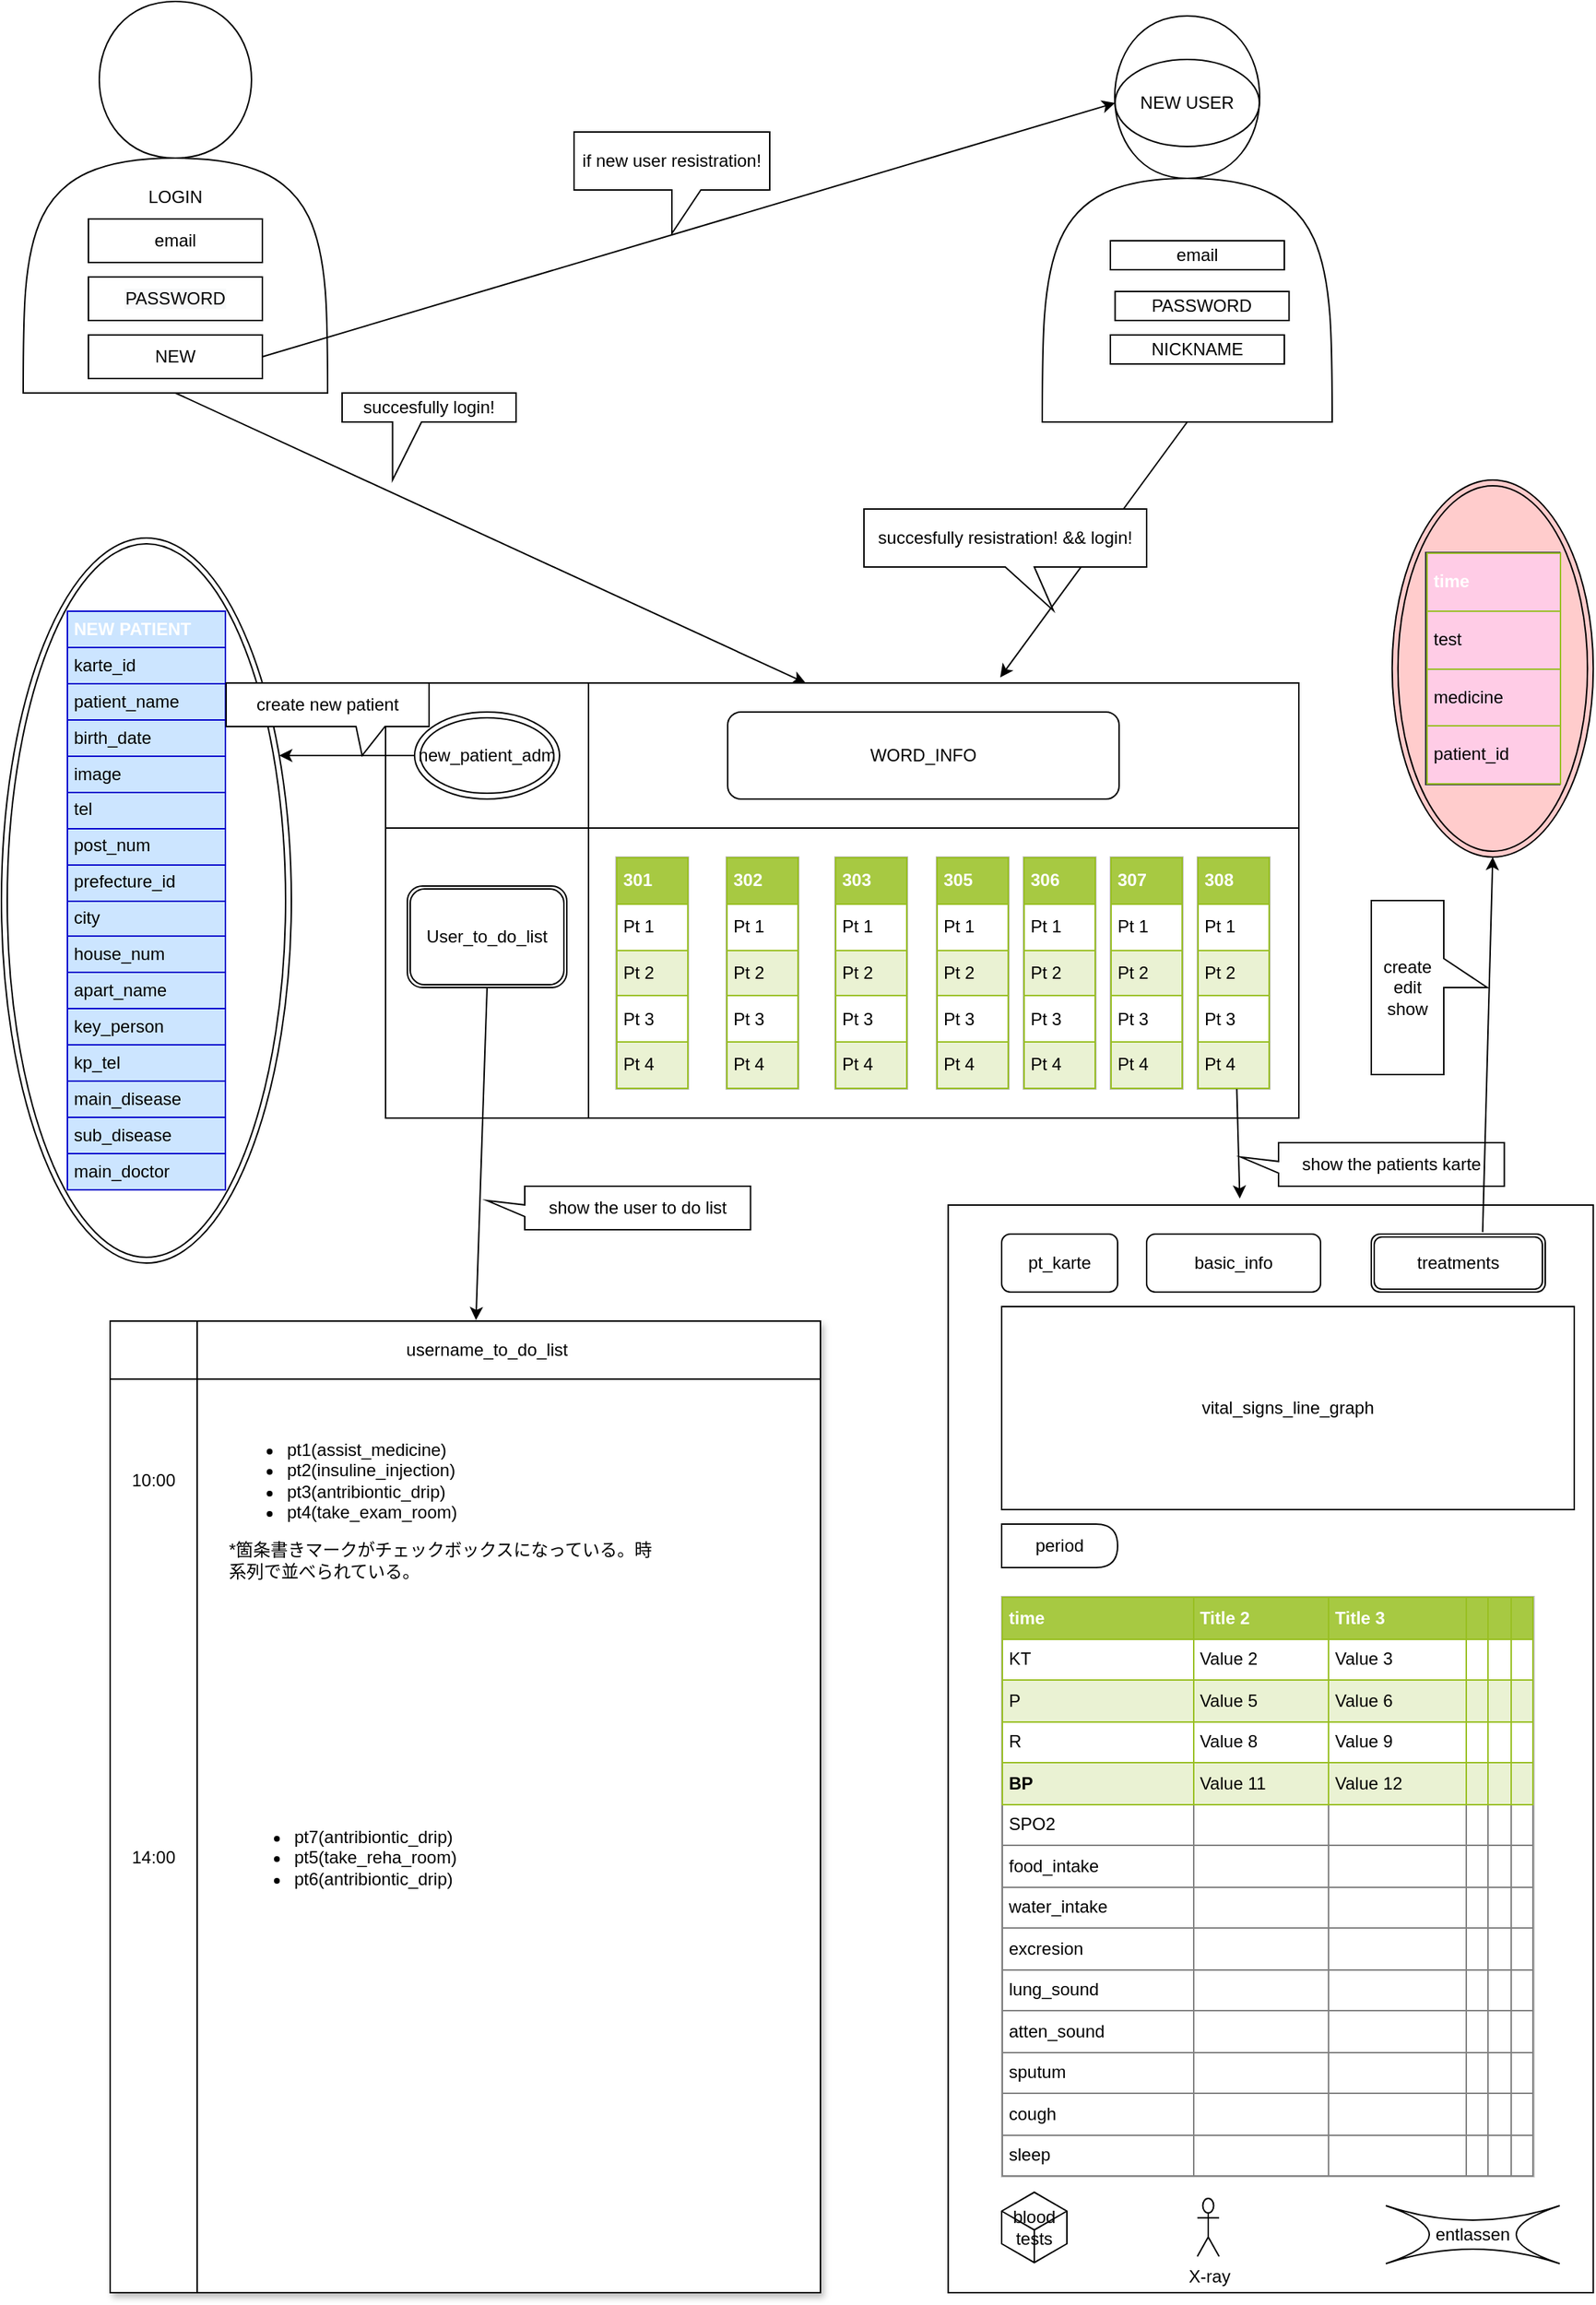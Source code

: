<mxfile version="13.1.3">
    <diagram id="6hGFLwfOUW9BJ-s0fimq" name="Page-1">
        <mxGraphModel dx="591" dy="654" grid="1" gridSize="10" guides="1" tooltips="1" connect="1" arrows="1" fold="1" page="1" pageScale="1" pageWidth="1169" pageHeight="1654" math="0" shadow="0">
            <root>
                <mxCell id="0"/>
                <mxCell id="1" parent="0"/>
                <mxCell id="137" value="" style="ellipse;shape=doubleEllipse;whiteSpace=wrap;html=1;labelBackgroundColor=#FFCCE6;fillColor=#FFCCCC;gradientColor=none;" parent="1" vertex="1">
                    <mxGeometry x="984.38" y="370" width="138.75" height="260" as="geometry"/>
                </mxCell>
                <mxCell id="111" value="" style="shape=internalStorage;whiteSpace=wrap;html=1;backgroundOutline=1;shadow=1;glass=0;comic=0;gradientColor=none;dx=60;dy=40;" parent="1" vertex="1">
                    <mxGeometry x="100" y="950" width="490" height="670" as="geometry"/>
                </mxCell>
                <mxCell id="61" value="" style="shape=internalStorage;whiteSpace=wrap;html=1;backgroundOutline=1;shadow=0;glass=0;comic=0;gradientColor=none;dx=140;dy=100;" parent="1" vertex="1">
                    <mxGeometry x="290" y="510" width="630" height="300" as="geometry"/>
                </mxCell>
                <mxCell id="28" value="LOGIN" style="shape=actor;whiteSpace=wrap;html=1;shadow=0;glass=0;comic=0;gradientColor=none;" parent="1" vertex="1">
                    <mxGeometry x="40" y="40" width="210" height="270" as="geometry"/>
                </mxCell>
                <mxCell id="30" value="email" style="rounded=0;whiteSpace=wrap;html=1;shadow=0;glass=0;comic=0;gradientColor=none;" parent="1" vertex="1">
                    <mxGeometry x="85" y="190" width="120" height="30" as="geometry"/>
                </mxCell>
                <mxCell id="31" value="&lt;meta charset=&quot;utf-8&quot;&gt;&lt;span style=&quot;color: rgb(0, 0, 0); font-family: Helvetica; font-size: 12px; font-style: normal; font-variant-ligatures: normal; font-variant-caps: normal; font-weight: 400; letter-spacing: normal; orphans: 2; text-align: center; text-indent: 0px; text-transform: none; widows: 2; word-spacing: 0px; -webkit-text-stroke-width: 0px; background-color: rgb(248, 249, 250); text-decoration-style: initial; text-decoration-color: initial; float: none; display: inline !important;&quot;&gt;PASSWORD&lt;/span&gt;" style="rounded=0;whiteSpace=wrap;html=1;shadow=0;glass=0;comic=0;gradientColor=none;" parent="1" vertex="1">
                    <mxGeometry x="85" y="230" width="120" height="30" as="geometry"/>
                </mxCell>
                <mxCell id="6" value="NEW" style="rounded=0;whiteSpace=wrap;html=1;" parent="1" vertex="1">
                    <mxGeometry x="85" y="270" width="120" height="30" as="geometry"/>
                </mxCell>
                <mxCell id="32" value="" style="shape=actor;whiteSpace=wrap;html=1;shadow=0;glass=0;comic=0;gradientColor=none;" parent="1" vertex="1">
                    <mxGeometry x="743" y="50" width="200" height="280" as="geometry"/>
                </mxCell>
                <mxCell id="7" value="email" style="rounded=0;whiteSpace=wrap;html=1;" parent="1" vertex="1">
                    <mxGeometry x="790" y="205" width="120" height="20" as="geometry"/>
                </mxCell>
                <mxCell id="8" value="&lt;span&gt;PASSWORD&lt;/span&gt;" style="rounded=0;whiteSpace=wrap;html=1;" parent="1" vertex="1">
                    <mxGeometry x="793.25" y="240" width="120" height="20" as="geometry"/>
                </mxCell>
                <mxCell id="14" value="NICKNAME" style="rounded=0;whiteSpace=wrap;html=1;" parent="1" vertex="1">
                    <mxGeometry x="790" y="270" width="120" height="20" as="geometry"/>
                </mxCell>
                <mxCell id="39" value="NEW USER" style="ellipse;whiteSpace=wrap;html=1;shadow=0;glass=0;comic=0;gradientColor=none;" parent="1" vertex="1">
                    <mxGeometry x="793.25" y="80" width="99.5" height="60" as="geometry"/>
                </mxCell>
                <mxCell id="51" value="&lt;table border=&quot;1&quot; width=&quot;100%&quot; cellpadding=&quot;4&quot; style=&quot;width: 100% ; height: 100% ; border-collapse: collapse&quot;&gt;&lt;tbody&gt;&lt;tr style=&quot;background-color: #a7c942 ; color: #ffffff ; border: 1px solid #98bf21&quot;&gt;&lt;th align=&quot;left&quot;&gt;301&lt;/th&gt;&lt;/tr&gt;&lt;tr style=&quot;border: 1px solid #98bf21&quot;&gt;&lt;td&gt;Pt 1&lt;/td&gt;&lt;/tr&gt;&lt;tr style=&quot;background-color: #eaf2d3 ; border: 1px solid #98bf21&quot;&gt;&lt;td&gt;Pt 2&lt;/td&gt;&lt;/tr&gt;&lt;tr style=&quot;border: 1px solid #98bf21&quot;&gt;&lt;td&gt;Pt 3&lt;/td&gt;&lt;/tr&gt;&lt;tr style=&quot;background-color: #eaf2d3 ; border: 1px solid #98bf21&quot;&gt;&lt;td&gt;Pt 4&lt;/td&gt;&lt;/tr&gt;&lt;/tbody&gt;&lt;/table&gt;" style="text;html=1;strokeColor=#c0c0c0;fillColor=#ffffff;overflow=fill;rounded=0;shadow=0;glass=0;comic=0;" parent="1" vertex="1">
                    <mxGeometry x="448.88" y="630" width="50" height="160" as="geometry"/>
                </mxCell>
                <mxCell id="52" value="&lt;table border=&quot;1&quot; width=&quot;100%&quot; cellpadding=&quot;4&quot; style=&quot;width: 100% ; height: 100% ; border-collapse: collapse&quot;&gt;&lt;tbody&gt;&lt;tr style=&quot;background-color: #a7c942 ; color: #ffffff ; border: 1px solid #98bf21&quot;&gt;&lt;th align=&quot;left&quot;&gt;302&lt;/th&gt;&lt;/tr&gt;&lt;tr style=&quot;border: 1px solid #98bf21&quot;&gt;&lt;td&gt;Pt 1&lt;/td&gt;&lt;/tr&gt;&lt;tr style=&quot;background-color: #eaf2d3 ; border: 1px solid #98bf21&quot;&gt;&lt;td&gt;Pt 2&lt;/td&gt;&lt;/tr&gt;&lt;tr style=&quot;border: 1px solid #98bf21&quot;&gt;&lt;td&gt;Pt 3&lt;/td&gt;&lt;/tr&gt;&lt;tr style=&quot;background-color: #eaf2d3 ; border: 1px solid #98bf21&quot;&gt;&lt;td&gt;Pt 4&lt;/td&gt;&lt;/tr&gt;&lt;/tbody&gt;&lt;/table&gt;" style="text;html=1;strokeColor=#c0c0c0;fillColor=#ffffff;overflow=fill;rounded=0;shadow=0;glass=0;comic=0;" parent="1" vertex="1">
                    <mxGeometry x="525" y="630" width="50" height="160" as="geometry"/>
                </mxCell>
                <mxCell id="53" value="&lt;table border=&quot;1&quot; width=&quot;100%&quot; cellpadding=&quot;4&quot; style=&quot;width: 100% ; height: 100% ; border-collapse: collapse&quot;&gt;&lt;tbody&gt;&lt;tr style=&quot;background-color: #a7c942 ; color: #ffffff ; border: 1px solid #98bf21&quot;&gt;&lt;th align=&quot;left&quot;&gt;303&lt;/th&gt;&lt;/tr&gt;&lt;tr style=&quot;border: 1px solid #98bf21&quot;&gt;&lt;td&gt;Pt 1&lt;/td&gt;&lt;/tr&gt;&lt;tr style=&quot;background-color: #eaf2d3 ; border: 1px solid #98bf21&quot;&gt;&lt;td&gt;Pt 2&lt;/td&gt;&lt;/tr&gt;&lt;tr style=&quot;border: 1px solid #98bf21&quot;&gt;&lt;td&gt;Pt 3&lt;/td&gt;&lt;/tr&gt;&lt;tr style=&quot;background-color: #eaf2d3 ; border: 1px solid #98bf21&quot;&gt;&lt;td&gt;Pt 4&lt;/td&gt;&lt;/tr&gt;&lt;/tbody&gt;&lt;/table&gt;" style="text;html=1;strokeColor=#c0c0c0;fillColor=#ffffff;overflow=fill;rounded=0;shadow=0;glass=0;comic=0;" parent="1" vertex="1">
                    <mxGeometry x="600" y="630" width="50" height="160" as="geometry"/>
                </mxCell>
                <mxCell id="54" value="&lt;table border=&quot;1&quot; width=&quot;100%&quot; cellpadding=&quot;4&quot; style=&quot;width: 100% ; height: 100% ; border-collapse: collapse&quot;&gt;&lt;tbody&gt;&lt;tr style=&quot;background-color: #a7c942 ; color: #ffffff ; border: 1px solid #98bf21&quot;&gt;&lt;th align=&quot;left&quot;&gt;305&lt;/th&gt;&lt;/tr&gt;&lt;tr style=&quot;border: 1px solid #98bf21&quot;&gt;&lt;td&gt;Pt 1&lt;/td&gt;&lt;/tr&gt;&lt;tr style=&quot;background-color: #eaf2d3 ; border: 1px solid #98bf21&quot;&gt;&lt;td&gt;Pt 2&lt;/td&gt;&lt;/tr&gt;&lt;tr style=&quot;border: 1px solid #98bf21&quot;&gt;&lt;td&gt;Pt 3&lt;/td&gt;&lt;/tr&gt;&lt;tr style=&quot;background-color: #eaf2d3 ; border: 1px solid #98bf21&quot;&gt;&lt;td&gt;Pt 4&lt;/td&gt;&lt;/tr&gt;&lt;/tbody&gt;&lt;/table&gt;" style="text;html=1;strokeColor=#c0c0c0;fillColor=#ffffff;overflow=fill;rounded=0;shadow=0;glass=0;comic=0;" parent="1" vertex="1">
                    <mxGeometry x="670" y="630" width="50" height="160" as="geometry"/>
                </mxCell>
                <mxCell id="55" value="&lt;table border=&quot;1&quot; width=&quot;100%&quot; cellpadding=&quot;4&quot; style=&quot;width: 100% ; height: 100% ; border-collapse: collapse&quot;&gt;&lt;tbody&gt;&lt;tr style=&quot;background-color: #a7c942 ; color: #ffffff ; border: 1px solid #98bf21&quot;&gt;&lt;th align=&quot;left&quot;&gt;306&lt;/th&gt;&lt;/tr&gt;&lt;tr style=&quot;border: 1px solid #98bf21&quot;&gt;&lt;td&gt;Pt 1&lt;/td&gt;&lt;/tr&gt;&lt;tr style=&quot;background-color: #eaf2d3 ; border: 1px solid #98bf21&quot;&gt;&lt;td&gt;Pt 2&lt;/td&gt;&lt;/tr&gt;&lt;tr style=&quot;border: 1px solid #98bf21&quot;&gt;&lt;td&gt;Pt 3&lt;/td&gt;&lt;/tr&gt;&lt;tr style=&quot;background-color: #eaf2d3 ; border: 1px solid #98bf21&quot;&gt;&lt;td&gt;Pt 4&lt;/td&gt;&lt;/tr&gt;&lt;/tbody&gt;&lt;/table&gt;" style="text;html=1;strokeColor=#c0c0c0;fillColor=#ffffff;overflow=fill;rounded=0;shadow=0;glass=0;comic=0;" parent="1" vertex="1">
                    <mxGeometry x="730" y="630" width="50" height="160" as="geometry"/>
                </mxCell>
                <mxCell id="57" value="&lt;table border=&quot;1&quot; width=&quot;100%&quot; cellpadding=&quot;4&quot; style=&quot;width: 100% ; height: 100% ; border-collapse: collapse&quot;&gt;&lt;tbody&gt;&lt;tr style=&quot;background-color: #a7c942 ; color: #ffffff ; border: 1px solid #98bf21&quot;&gt;&lt;th align=&quot;left&quot;&gt;307&lt;/th&gt;&lt;/tr&gt;&lt;tr style=&quot;border: 1px solid #98bf21&quot;&gt;&lt;td&gt;Pt 1&lt;/td&gt;&lt;/tr&gt;&lt;tr style=&quot;background-color: #eaf2d3 ; border: 1px solid #98bf21&quot;&gt;&lt;td&gt;Pt 2&lt;/td&gt;&lt;/tr&gt;&lt;tr style=&quot;border: 1px solid #98bf21&quot;&gt;&lt;td&gt;Pt 3&lt;/td&gt;&lt;/tr&gt;&lt;tr style=&quot;background-color: #eaf2d3 ; border: 1px solid #98bf21&quot;&gt;&lt;td&gt;Pt 4&lt;/td&gt;&lt;/tr&gt;&lt;/tbody&gt;&lt;/table&gt;" style="text;html=1;strokeColor=#c0c0c0;fillColor=#ffffff;overflow=fill;rounded=0;shadow=0;glass=0;comic=0;" parent="1" vertex="1">
                    <mxGeometry x="790" y="630" width="50" height="160" as="geometry"/>
                </mxCell>
                <mxCell id="58" value="&lt;table border=&quot;1&quot; width=&quot;100%&quot; cellpadding=&quot;4&quot; style=&quot;width: 100% ; height: 100% ; border-collapse: collapse&quot;&gt;&lt;tbody&gt;&lt;tr style=&quot;background-color: #a7c942 ; color: #ffffff ; border: 1px solid #98bf21&quot;&gt;&lt;th align=&quot;left&quot;&gt;308&lt;/th&gt;&lt;/tr&gt;&lt;tr style=&quot;border: 1px solid #98bf21&quot;&gt;&lt;td&gt;Pt 1&lt;/td&gt;&lt;/tr&gt;&lt;tr style=&quot;background-color: #eaf2d3 ; border: 1px solid #98bf21&quot;&gt;&lt;td&gt;Pt 2&lt;/td&gt;&lt;/tr&gt;&lt;tr style=&quot;border: 1px solid #98bf21&quot;&gt;&lt;td&gt;Pt 3&lt;/td&gt;&lt;/tr&gt;&lt;tr style=&quot;background-color: #eaf2d3 ; border: 1px solid #98bf21&quot;&gt;&lt;td&gt;Pt 4&lt;/td&gt;&lt;/tr&gt;&lt;/tbody&gt;&lt;/table&gt;" style="text;html=1;strokeColor=#c0c0c0;fillColor=#ffffff;overflow=fill;rounded=0;shadow=0;glass=0;comic=0;" parent="1" vertex="1">
                    <mxGeometry x="850" y="630" width="50" height="160" as="geometry"/>
                </mxCell>
                <mxCell id="59" value="&lt;div&gt;&lt;span&gt;new_patient_adm&lt;/span&gt;&lt;/div&gt;" style="ellipse;shape=doubleEllipse;whiteSpace=wrap;html=1;shadow=0;glass=0;comic=0;gradientColor=none;" parent="1" vertex="1">
                    <mxGeometry x="310" y="530" width="100" height="60" as="geometry"/>
                </mxCell>
                <mxCell id="41" value="User_to_do_list" style="shape=ext;double=1;rounded=1;whiteSpace=wrap;html=1;shadow=0;glass=0;comic=0;gradientColor=none;" parent="1" vertex="1">
                    <mxGeometry x="305" y="650" width="110" height="70" as="geometry"/>
                </mxCell>
                <mxCell id="62" value="WORD_INFO" style="rounded=1;whiteSpace=wrap;html=1;shadow=0;glass=0;comic=0;gradientColor=none;" parent="1" vertex="1">
                    <mxGeometry x="526" y="530" width="270" height="60" as="geometry"/>
                </mxCell>
                <mxCell id="63" value="" style="endArrow=classic;html=1;exitX=0.5;exitY=1;exitDx=0;exitDy=0;entryX=0.46;entryY=0;entryDx=0;entryDy=0;entryPerimeter=0;" parent="1" source="28" target="61" edge="1">
                    <mxGeometry width="50" height="50" relative="1" as="geometry">
                        <mxPoint x="180" y="430" as="sourcePoint"/>
                        <mxPoint x="230" y="380" as="targetPoint"/>
                    </mxGeometry>
                </mxCell>
                <mxCell id="66" value="" style="endArrow=classic;html=1;exitX=0.5;exitY=1;exitDx=0;exitDy=0;entryX=0.673;entryY=-0.013;entryDx=0;entryDy=0;entryPerimeter=0;" parent="1" source="32" target="61" edge="1">
                    <mxGeometry width="50" height="50" relative="1" as="geometry">
                        <mxPoint x="370" y="460" as="sourcePoint"/>
                        <mxPoint x="470" y="517" as="targetPoint"/>
                    </mxGeometry>
                </mxCell>
                <mxCell id="67" value="" style="endArrow=classic;html=1;exitX=1;exitY=0.5;exitDx=0;exitDy=0;entryX=0;entryY=0.5;entryDx=0;entryDy=0;" parent="1" source="6" target="39" edge="1">
                    <mxGeometry width="50" height="50" relative="1" as="geometry">
                        <mxPoint x="370" y="430" as="sourcePoint"/>
                        <mxPoint x="420" y="380" as="targetPoint"/>
                    </mxGeometry>
                </mxCell>
                <mxCell id="68" value="if new user resistration!" style="shape=callout;whiteSpace=wrap;html=1;perimeter=calloutPerimeter;shadow=0;glass=0;comic=0;gradientColor=none;" parent="1" vertex="1">
                    <mxGeometry x="420" y="130" width="135" height="70" as="geometry"/>
                </mxCell>
                <mxCell id="69" value="succesfully login!" style="shape=callout;whiteSpace=wrap;html=1;perimeter=calloutPerimeter;shadow=0;glass=0;comic=0;gradientColor=none;size=40;position=0.29;position2=0.29;" parent="1" vertex="1">
                    <mxGeometry x="260" y="310" width="120" height="60" as="geometry"/>
                </mxCell>
                <mxCell id="70" value="&lt;span&gt;succesfully&amp;nbsp;&lt;/span&gt;resistration&lt;span&gt;! &amp;amp;&amp;amp; login!&lt;/span&gt;" style="shape=callout;whiteSpace=wrap;html=1;perimeter=calloutPerimeter;shadow=0;glass=0;comic=0;gradientColor=none;position2=0.67;" parent="1" vertex="1">
                    <mxGeometry x="620" y="390" width="195" height="70" as="geometry"/>
                </mxCell>
                <mxCell id="75" value="" style="ellipse;shape=doubleEllipse;whiteSpace=wrap;html=1;shadow=0;glass=0;comic=0;gradientColor=none;" parent="1" vertex="1">
                    <mxGeometry x="25" y="410" width="200" height="500" as="geometry"/>
                </mxCell>
                <mxCell id="76" value="&lt;table width=&quot;100%&quot; cellpadding=&quot;4&quot; style=&quot;width: 100% ; height: 100% ; background-color: rgb(204 , 229 , 255) ; border: 1px solid rgb(0 , 0 , 204) ; border-collapse: collapse&quot; border=&quot;1&quot;&gt;&lt;tbody&gt;&lt;tr style=&quot;color: rgb(255 , 255 , 255)&quot;&gt;&lt;th align=&quot;left&quot;&gt;NEW PATIENT&lt;/th&gt;&lt;/tr&gt;&lt;tr&gt;&lt;td&gt;karte_id&lt;br&gt;&lt;/td&gt;&lt;/tr&gt;&lt;tr&gt;&lt;td&gt;patient_name&lt;/td&gt;&lt;/tr&gt;&lt;tr&gt;&lt;td&gt;birth_date&lt;/td&gt;&lt;/tr&gt;&lt;tr&gt;&lt;td&gt;image&lt;/td&gt;&lt;/tr&gt;&lt;tr&gt;&lt;td style=&quot;border-collapse: collapse&quot;&gt;tel&lt;/td&gt;&lt;/tr&gt;&lt;tr&gt;&lt;td&gt;post_num&lt;/td&gt;&lt;/tr&gt;&lt;tr&gt;&lt;td&gt;prefecture_id&lt;/td&gt;&lt;/tr&gt;&lt;tr&gt;&lt;td&gt;city&lt;/td&gt;&lt;/tr&gt;&lt;tr&gt;&lt;td&gt;house_num&lt;br&gt;&lt;/td&gt;&lt;/tr&gt;&lt;tr&gt;&lt;td&gt;apart_name&lt;/td&gt;&lt;/tr&gt;&lt;tr&gt;&lt;td&gt;key_person&lt;/td&gt;&lt;/tr&gt;&lt;tr&gt;&lt;td&gt;kp_tel&lt;/td&gt;&lt;/tr&gt;&lt;tr&gt;&lt;td&gt;main_disease&lt;/td&gt;&lt;/tr&gt;&lt;tr&gt;&lt;td&gt;sub_disease&lt;/td&gt;&lt;/tr&gt;&lt;tr&gt;&lt;td&gt;main_doctor&lt;/td&gt;&lt;/tr&gt;&lt;/tbody&gt;&lt;/table&gt;" style="text;html=1;fillColor=none;overflow=fill;rounded=0;shadow=0;glass=0;comic=0;" parent="1" vertex="1">
                    <mxGeometry x="70" y="460" width="110" height="400" as="geometry"/>
                </mxCell>
                <mxCell id="79" value="" style="edgeStyle=elbowEdgeStyle;elbow=vertical;endArrow=classic;html=1;exitX=0;exitY=0.5;exitDx=0;exitDy=0;" parent="1" source="59" target="75" edge="1">
                    <mxGeometry width="50" height="50" relative="1" as="geometry">
                        <mxPoint x="85" y="620" as="sourcePoint"/>
                        <mxPoint x="40" y="920" as="targetPoint"/>
                        <Array as="points">
                            <mxPoint x="150" y="560"/>
                            <mxPoint x="40" y="920"/>
                            <mxPoint x="40" y="920"/>
                        </Array>
                    </mxGeometry>
                </mxCell>
                <mxCell id="82" value="create new patient" style="shape=callout;whiteSpace=wrap;html=1;perimeter=calloutPerimeter;shadow=0;glass=0;comic=0;gradientColor=none;size=20;position=0.64;position2=0.67;base=20;direction=east;flipH=0;flipV=0;" parent="1" vertex="1">
                    <mxGeometry x="180" y="510" width="140" height="50" as="geometry"/>
                </mxCell>
                <mxCell id="84" value="" style="rounded=0;whiteSpace=wrap;html=1;shadow=0;glass=0;comic=0;gradientColor=none;" parent="1" vertex="1">
                    <mxGeometry x="678.13" y="870" width="445" height="750" as="geometry"/>
                </mxCell>
                <mxCell id="85" value="pt_karte" style="rounded=1;whiteSpace=wrap;html=1;shadow=0;glass=0;comic=0;gradientColor=none;" parent="1" vertex="1">
                    <mxGeometry x="715" y="890" width="80" height="40" as="geometry"/>
                </mxCell>
                <mxCell id="86" value="basic_info" style="rounded=1;whiteSpace=wrap;html=1;shadow=0;glass=0;comic=0;gradientColor=none;" parent="1" vertex="1">
                    <mxGeometry x="815" y="890" width="120" height="40" as="geometry"/>
                </mxCell>
                <mxCell id="87" value="vital_signs_line_graph" style="rounded=0;whiteSpace=wrap;html=1;shadow=0;glass=0;comic=0;gradientColor=none;" parent="1" vertex="1">
                    <mxGeometry x="715" y="940" width="395" height="140" as="geometry"/>
                </mxCell>
                <mxCell id="89" value="&lt;table border=&quot;1&quot; width=&quot;100%&quot; cellpadding=&quot;4&quot; style=&quot;width: 100% ; height: 100% ; border-collapse: collapse&quot;&gt;&lt;tbody&gt;&lt;tr style=&quot;background-color: #a7c942 ; color: #ffffff ; border: 1px solid #98bf21&quot;&gt;&lt;th align=&quot;left&quot;&gt;time&lt;/th&gt;&lt;th align=&quot;left&quot;&gt;Title 2&lt;/th&gt;&lt;th align=&quot;left&quot;&gt;Title 3&lt;/th&gt;&lt;td&gt;&lt;br&gt;&lt;/td&gt;&lt;td&gt;&lt;br&gt;&lt;/td&gt;&lt;td&gt;&lt;br&gt;&lt;/td&gt;&lt;/tr&gt;&lt;tr style=&quot;border: 1px solid #98bf21&quot;&gt;&lt;td&gt;KT&lt;/td&gt;&lt;td&gt;Value 2&lt;/td&gt;&lt;td&gt;Value 3&lt;/td&gt;&lt;td&gt;&lt;br&gt;&lt;/td&gt;&lt;td&gt;&lt;br&gt;&lt;/td&gt;&lt;td&gt;&lt;br&gt;&lt;/td&gt;&lt;/tr&gt;&lt;tr style=&quot;background-color: #eaf2d3 ; border: 1px solid #98bf21&quot;&gt;&lt;td&gt;P&lt;/td&gt;&lt;td&gt;Value 5&lt;/td&gt;&lt;td&gt;Value 6&lt;/td&gt;&lt;td&gt;&lt;br&gt;&lt;/td&gt;&lt;td&gt;&lt;br&gt;&lt;/td&gt;&lt;td&gt;&lt;br&gt;&lt;/td&gt;&lt;/tr&gt;&lt;tr style=&quot;border: 1px solid #98bf21&quot;&gt;&lt;td&gt;R&lt;/td&gt;&lt;td&gt;Value 8&lt;/td&gt;&lt;td&gt;Value 9&lt;/td&gt;&lt;td&gt;&lt;br&gt;&lt;/td&gt;&lt;td&gt;&lt;br&gt;&lt;/td&gt;&lt;td&gt;&lt;br&gt;&lt;/td&gt;&lt;/tr&gt;&lt;tr style=&quot;background-color: #eaf2d3 ; border: 1px solid #98bf21&quot;&gt;&lt;td&gt;&lt;b&gt;BP&lt;/b&gt;&lt;/td&gt;&lt;td&gt;Value 11&lt;/td&gt;&lt;td&gt;Value 12&lt;/td&gt;&lt;td&gt;&lt;br&gt;&lt;/td&gt;&lt;td&gt;&lt;br&gt;&lt;/td&gt;&lt;td&gt;&lt;br&gt;&lt;/td&gt;&lt;/tr&gt;&lt;tr&gt;&lt;td&gt;SPO2&lt;/td&gt;&lt;td&gt;&lt;br&gt;&lt;/td&gt;&lt;td&gt;&lt;br&gt;&lt;/td&gt;&lt;td&gt;&lt;br&gt;&lt;/td&gt;&lt;td&gt;&lt;br&gt;&lt;/td&gt;&lt;td&gt;&lt;br&gt;&lt;/td&gt;&lt;/tr&gt;&lt;tr&gt;&lt;td&gt;food_intake&lt;/td&gt;&lt;td&gt;&lt;br&gt;&lt;/td&gt;&lt;td&gt;&lt;br&gt;&lt;/td&gt;&lt;td&gt;&lt;br&gt;&lt;/td&gt;&lt;td&gt;&lt;br&gt;&lt;/td&gt;&lt;td&gt;&lt;br&gt;&lt;/td&gt;&lt;/tr&gt;&lt;tr&gt;&lt;td&gt;water_intake&lt;/td&gt;&lt;td&gt;&lt;br&gt;&lt;/td&gt;&lt;td&gt;&lt;br&gt;&lt;/td&gt;&lt;td&gt;&lt;br&gt;&lt;/td&gt;&lt;td&gt;&lt;br&gt;&lt;/td&gt;&lt;td&gt;&lt;br&gt;&lt;/td&gt;&lt;/tr&gt;&lt;tr&gt;&lt;td&gt;excresion&lt;/td&gt;&lt;td&gt;&lt;br&gt;&lt;/td&gt;&lt;td&gt;&lt;br&gt;&lt;/td&gt;&lt;td&gt;&lt;br&gt;&lt;/td&gt;&lt;td&gt;&lt;br&gt;&lt;/td&gt;&lt;td&gt;&lt;br&gt;&lt;/td&gt;&lt;/tr&gt;&lt;tr&gt;&lt;td&gt;lung_sound&lt;/td&gt;&lt;td&gt;&lt;br&gt;&lt;/td&gt;&lt;td&gt;&lt;br&gt;&lt;/td&gt;&lt;td&gt;&lt;br&gt;&lt;/td&gt;&lt;td&gt;&lt;br&gt;&lt;/td&gt;&lt;td&gt;&lt;br&gt;&lt;/td&gt;&lt;/tr&gt;&lt;tr&gt;&lt;td&gt;atten_sound&lt;/td&gt;&lt;td&gt;&lt;br&gt;&lt;/td&gt;&lt;td&gt;&lt;br&gt;&lt;/td&gt;&lt;td&gt;&lt;br&gt;&lt;/td&gt;&lt;td&gt;&lt;br&gt;&lt;/td&gt;&lt;td&gt;&lt;br&gt;&lt;/td&gt;&lt;/tr&gt;&lt;tr&gt;&lt;td&gt;sputum&lt;/td&gt;&lt;td&gt;&lt;br&gt;&lt;/td&gt;&lt;td&gt;&lt;br&gt;&lt;/td&gt;&lt;td&gt;&lt;br&gt;&lt;/td&gt;&lt;td&gt;&lt;br&gt;&lt;/td&gt;&lt;td&gt;&lt;br&gt;&lt;/td&gt;&lt;/tr&gt;&lt;tr&gt;&lt;td&gt;cough&lt;/td&gt;&lt;td&gt;&lt;br&gt;&lt;/td&gt;&lt;td&gt;&lt;br&gt;&lt;/td&gt;&lt;td&gt;&lt;br&gt;&lt;/td&gt;&lt;td&gt;&lt;br&gt;&lt;/td&gt;&lt;td&gt;&lt;br&gt;&lt;/td&gt;&lt;/tr&gt;&lt;tr&gt;&lt;td&gt;sleep&lt;/td&gt;&lt;td&gt;&lt;br&gt;&lt;/td&gt;&lt;td&gt;&lt;br&gt;&lt;/td&gt;&lt;td&gt;&lt;br&gt;&lt;/td&gt;&lt;td&gt;&lt;br&gt;&lt;/td&gt;&lt;td&gt;&lt;br&gt;&lt;/td&gt;&lt;/tr&gt;&lt;/tbody&gt;&lt;/table&gt;" style="text;html=1;strokeColor=#c0c0c0;fillColor=#ffffff;overflow=fill;rounded=0;shadow=0;glass=0;comic=0;" parent="1" vertex="1">
                    <mxGeometry x="715" y="1140" width="367.25" height="400" as="geometry"/>
                </mxCell>
                <mxCell id="93" value="period" style="shape=delay;whiteSpace=wrap;html=1;shadow=0;glass=0;comic=0;gradientColor=none;" parent="1" vertex="1">
                    <mxGeometry x="715" y="1090" width="80" height="30" as="geometry"/>
                </mxCell>
                <mxCell id="94" value="" style="endArrow=classic;html=1;entryX=0.452;entryY=-0.006;entryDx=0;entryDy=0;entryPerimeter=0;" parent="1" source="58" target="84" edge="1">
                    <mxGeometry width="50" height="50" relative="1" as="geometry">
                        <mxPoint x="601" y="800" as="sourcePoint"/>
                        <mxPoint x="460" y="830" as="targetPoint"/>
                    </mxGeometry>
                </mxCell>
                <mxCell id="95" value="show the patients karte" style="shape=callout;whiteSpace=wrap;html=1;perimeter=calloutPerimeter;shadow=0;glass=0;comic=0;gradientColor=none;size=26;position=0.43;direction=south;position2=0.33;base=8;" parent="1" vertex="1">
                    <mxGeometry x="880" y="827" width="181.75" height="30" as="geometry"/>
                </mxCell>
                <mxCell id="96" value="entlassen" style="shape=switch;whiteSpace=wrap;html=1;shadow=0;glass=0;comic=0;gradientColor=none;" parent="1" vertex="1">
                    <mxGeometry x="980" y="1560" width="120" height="40" as="geometry"/>
                </mxCell>
                <mxCell id="110" value="&lt;ul&gt;&lt;li&gt;&lt;span&gt;pt1(assist_medicine)&lt;/span&gt;&lt;/li&gt;&lt;li&gt;&lt;span&gt;pt2(insuline_injection)&lt;/span&gt;&lt;/li&gt;&lt;li&gt;&lt;span&gt;pt3(antribiontic_drip)&lt;/span&gt;&lt;/li&gt;&lt;li&gt;&lt;span&gt;pt4(take_exam_room)&lt;/span&gt;&lt;/li&gt;&lt;/ul&gt;" style="text;strokeColor=none;fillColor=none;html=1;whiteSpace=wrap;verticalAlign=middle;overflow=hidden;shadow=1;glass=0;comic=0;" parent="1" vertex="1">
                    <mxGeometry x="180" y="1010" width="190" height="100" as="geometry"/>
                </mxCell>
                <mxCell id="114" value="&lt;span style=&quot;font-family: &amp;#34;helvetica&amp;#34;&quot;&gt;username_to_do_list&lt;/span&gt;" style="text;html=1;strokeColor=none;fillColor=none;align=center;verticalAlign=middle;whiteSpace=wrap;rounded=0;shadow=1;glass=0;comic=0;" parent="1" vertex="1">
                    <mxGeometry x="330" y="960" width="60" height="20" as="geometry"/>
                </mxCell>
                <mxCell id="115" value="10:00" style="text;html=1;strokeColor=none;fillColor=none;align=center;verticalAlign=middle;whiteSpace=wrap;rounded=0;shadow=1;glass=0;comic=0;" parent="1" vertex="1">
                    <mxGeometry x="110" y="1050" width="40" height="20" as="geometry"/>
                </mxCell>
                <mxCell id="121" value="14:00" style="text;html=1;strokeColor=none;fillColor=none;align=center;verticalAlign=middle;whiteSpace=wrap;rounded=0;shadow=1;glass=0;comic=0;" parent="1" vertex="1">
                    <mxGeometry x="110" y="1310" width="40" height="20" as="geometry"/>
                </mxCell>
                <mxCell id="122" value="&lt;ul&gt;&lt;li&gt;pt7(antribiontic_drip)&lt;/li&gt;&lt;li&gt;pt5(take_reha_room)&lt;/li&gt;&lt;li&gt;pt6(antribiontic_drip)&lt;br&gt;&lt;/li&gt;&lt;/ul&gt;" style="text;strokeColor=none;fillColor=none;html=1;whiteSpace=wrap;verticalAlign=middle;overflow=hidden;shadow=1;glass=0;comic=0;" parent="1" vertex="1">
                    <mxGeometry x="185" y="1280" width="180" height="80" as="geometry"/>
                </mxCell>
                <mxCell id="123" value="*箇条書きマークがチェックボックスになっている。時系列で並べられている。" style="text;html=1;strokeColor=none;fillColor=none;align=left;verticalAlign=middle;whiteSpace=wrap;rounded=0;shadow=1;glass=0;comic=0;" parent="1" vertex="1">
                    <mxGeometry x="180" y="1100" width="305" height="30" as="geometry"/>
                </mxCell>
                <mxCell id="127" value="" style="endArrow=classic;html=1;exitX=0.5;exitY=1;exitDx=0;exitDy=0;entryX=0.515;entryY=-0.001;entryDx=0;entryDy=0;entryPerimeter=0;" parent="1" source="41" target="111" edge="1">
                    <mxGeometry width="50" height="50" relative="1" as="geometry">
                        <mxPoint x="430" y="910" as="sourcePoint"/>
                        <mxPoint x="470" y="860" as="targetPoint"/>
                    </mxGeometry>
                </mxCell>
                <mxCell id="128" value="show the&amp;nbsp;&lt;span style=&quot;font-family: &amp;#34;helvetica&amp;#34;&quot;&gt;user to do list&lt;/span&gt;" style="shape=callout;whiteSpace=wrap;html=1;perimeter=calloutPerimeter;shadow=0;glass=0;comic=0;gradientColor=none;size=26;position=0.43;direction=south;position2=0.33;base=8;" parent="1" vertex="1">
                    <mxGeometry x="360" y="857" width="181.75" height="30" as="geometry"/>
                </mxCell>
                <mxCell id="129" value="treatments" style="shape=ext;double=1;rounded=1;whiteSpace=wrap;html=1;" parent="1" vertex="1">
                    <mxGeometry x="970" y="890" width="120" height="40" as="geometry"/>
                </mxCell>
                <mxCell id="130" value="blood tests" style="html=1;whiteSpace=wrap;aspect=fixed;shape=isoCube;backgroundOutline=1;" parent="1" vertex="1">
                    <mxGeometry x="715" y="1550" width="45" height="50" as="geometry"/>
                </mxCell>
                <mxCell id="132" value="X-ray" style="shape=umlActor;verticalLabelPosition=bottom;labelBackgroundColor=#ffffff;verticalAlign=top;html=1;outlineConnect=0;" parent="1" vertex="1">
                    <mxGeometry x="850" y="1555" width="15" height="40" as="geometry"/>
                </mxCell>
                <mxCell id="136" value="&lt;table border=&quot;1&quot; width=&quot;100%&quot; cellpadding=&quot;4&quot; style=&quot;width: 100% ; height: 100% ; border-collapse: collapse&quot;&gt;&lt;tbody&gt;&lt;tr style=&quot;color: rgb(255 , 255 , 255) ; border: 1px solid rgb(152 , 191 , 33)&quot;&gt;&lt;th align=&quot;left&quot;&gt;&lt;span style=&quot;&quot;&gt;time&lt;/span&gt;&lt;/th&gt;&lt;/tr&gt;&lt;tr style=&quot;border: 1px solid #98bf21&quot;&gt;&lt;td&gt;&lt;span style=&quot;&quot;&gt;test&lt;/span&gt;&lt;/td&gt;&lt;/tr&gt;&lt;tr style=&quot;border: 1px solid rgb(152 , 191 , 33)&quot;&gt;&lt;td&gt;&lt;span style=&quot;&quot;&gt;medicine&lt;/span&gt;&lt;/td&gt;&lt;/tr&gt;&lt;tr style=&quot;border: 1px solid #98bf21&quot;&gt;&lt;td&gt;&lt;span style=&quot;&quot;&gt;patient_id&lt;/span&gt;&lt;/td&gt;&lt;/tr&gt;&lt;/tbody&gt;&lt;/table&gt;" style="text;html=1;overflow=fill;rounded=0;fillColor=#FFCCCC;labelBackgroundColor=#FFCCE6;strokeColor=#36393d;" parent="1" vertex="1">
                    <mxGeometry x="1007.5" y="420" width="92.5" height="160" as="geometry"/>
                </mxCell>
                <mxCell id="141" value="create&lt;br&gt;edit&lt;br&gt;show" style="shape=callout;whiteSpace=wrap;html=1;perimeter=calloutPerimeter;labelBackgroundColor=#FFFFFF;fillColor=#FFFFFF;gradientColor=none;direction=north;" parent="1" vertex="1">
                    <mxGeometry x="970" y="660" width="80" height="120" as="geometry"/>
                </mxCell>
                <mxCell id="143" value="" style="endArrow=classic;html=1;exitX=0.64;exitY=-0.033;exitDx=0;exitDy=0;exitPerimeter=0;entryX=0.5;entryY=1;entryDx=0;entryDy=0;" parent="1" source="129" target="137" edge="1">
                    <mxGeometry width="50" height="50" relative="1" as="geometry">
                        <mxPoint x="730" y="1220" as="sourcePoint"/>
                        <mxPoint x="780" y="1170" as="targetPoint"/>
                    </mxGeometry>
                </mxCell>
            </root>
        </mxGraphModel>
    </diagram>
</mxfile>